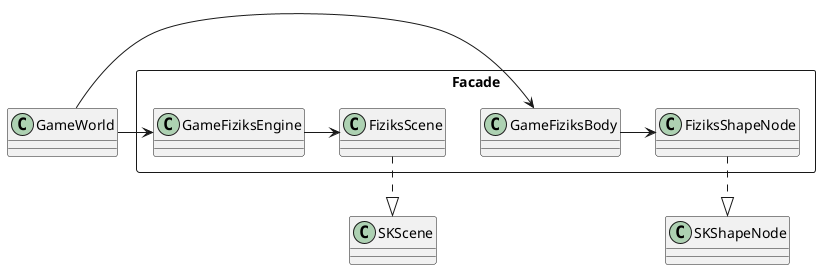 @startuml

class GameWorld

package Facade <<Rectangle>> {
class GameFiziksEngine
class GameFiziksBody
class FiziksScene
class FiziksShapeNode
}

GameWorld -> GameFiziksBody
GameWorld -> GameFiziksEngine
GameFiziksEngine -> FiziksScene
GameFiziksBody -> FiziksShapeNode
FiziksShapeNode ..|> SKShapeNode
FiziksScene ..|> SKScene

@enduml

